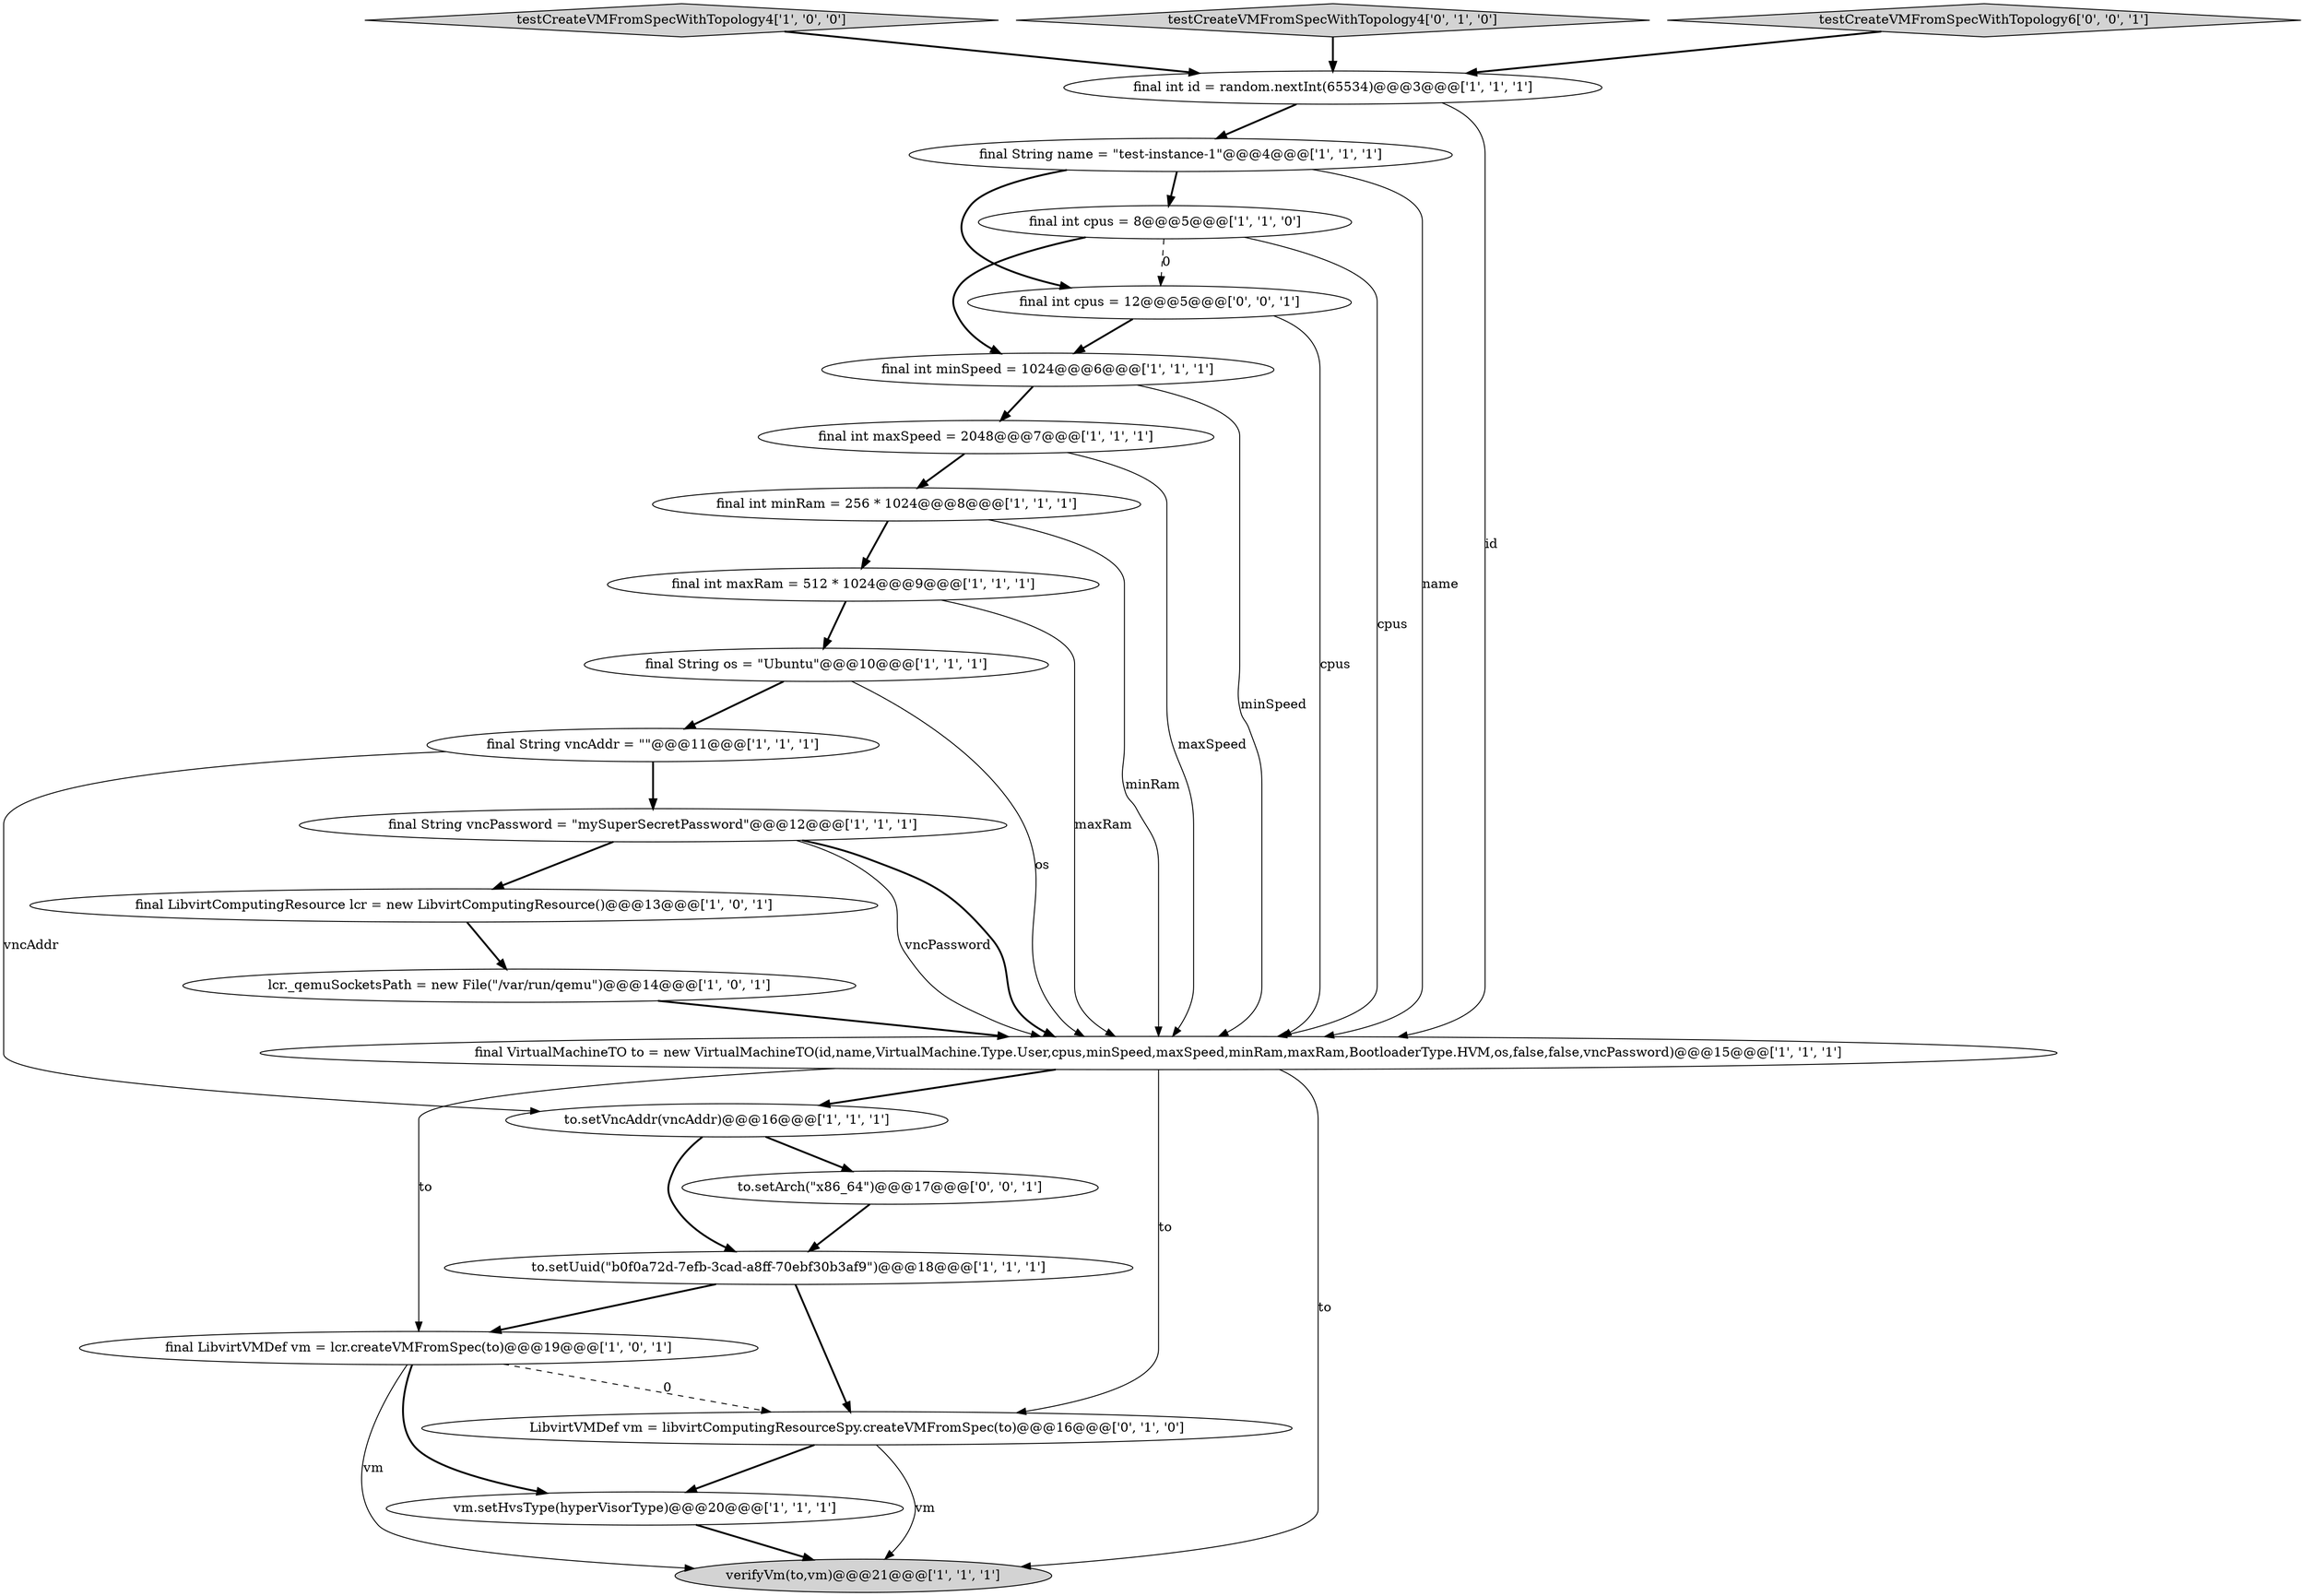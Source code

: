 digraph {
16 [style = filled, label = "to.setUuid(\"b0f0a72d-7efb-3cad-a8ff-70ebf30b3af9\")@@@18@@@['1', '1', '1']", fillcolor = white, shape = ellipse image = "AAA0AAABBB1BBB"];
9 [style = filled, label = "final int id = random.nextInt(65534)@@@3@@@['1', '1', '1']", fillcolor = white, shape = ellipse image = "AAA0AAABBB1BBB"];
7 [style = filled, label = "final String name = \"test-instance-1\"@@@4@@@['1', '1', '1']", fillcolor = white, shape = ellipse image = "AAA0AAABBB1BBB"];
3 [style = filled, label = "final VirtualMachineTO to = new VirtualMachineTO(id,name,VirtualMachine.Type.User,cpus,minSpeed,maxSpeed,minRam,maxRam,BootloaderType.HVM,os,false,false,vncPassword)@@@15@@@['1', '1', '1']", fillcolor = white, shape = ellipse image = "AAA0AAABBB1BBB"];
14 [style = filled, label = "to.setVncAddr(vncAddr)@@@16@@@['1', '1', '1']", fillcolor = white, shape = ellipse image = "AAA0AAABBB1BBB"];
13 [style = filled, label = "final int cpus = 8@@@5@@@['1', '1', '0']", fillcolor = white, shape = ellipse image = "AAA0AAABBB1BBB"];
10 [style = filled, label = "final int maxSpeed = 2048@@@7@@@['1', '1', '1']", fillcolor = white, shape = ellipse image = "AAA0AAABBB1BBB"];
2 [style = filled, label = "final String os = \"Ubuntu\"@@@10@@@['1', '1', '1']", fillcolor = white, shape = ellipse image = "AAA0AAABBB1BBB"];
21 [style = filled, label = "final int cpus = 12@@@5@@@['0', '0', '1']", fillcolor = white, shape = ellipse image = "AAA0AAABBB3BBB"];
8 [style = filled, label = "final int minRam = 256 * 1024@@@8@@@['1', '1', '1']", fillcolor = white, shape = ellipse image = "AAA0AAABBB1BBB"];
11 [style = filled, label = "final String vncAddr = \"\"@@@11@@@['1', '1', '1']", fillcolor = white, shape = ellipse image = "AAA0AAABBB1BBB"];
6 [style = filled, label = "lcr._qemuSocketsPath = new File(\"/var/run/qemu\")@@@14@@@['1', '0', '1']", fillcolor = white, shape = ellipse image = "AAA0AAABBB1BBB"];
0 [style = filled, label = "final int minSpeed = 1024@@@6@@@['1', '1', '1']", fillcolor = white, shape = ellipse image = "AAA0AAABBB1BBB"];
22 [style = filled, label = "to.setArch(\"x86_64\")@@@17@@@['0', '0', '1']", fillcolor = white, shape = ellipse image = "AAA0AAABBB3BBB"];
15 [style = filled, label = "testCreateVMFromSpecWithTopology4['1', '0', '0']", fillcolor = lightgray, shape = diamond image = "AAA0AAABBB1BBB"];
20 [style = filled, label = "testCreateVMFromSpecWithTopology4['0', '1', '0']", fillcolor = lightgray, shape = diamond image = "AAA0AAABBB2BBB"];
17 [style = filled, label = "final LibvirtVMDef vm = lcr.createVMFromSpec(to)@@@19@@@['1', '0', '1']", fillcolor = white, shape = ellipse image = "AAA0AAABBB1BBB"];
4 [style = filled, label = "final String vncPassword = \"mySuperSecretPassword\"@@@12@@@['1', '1', '1']", fillcolor = white, shape = ellipse image = "AAA0AAABBB1BBB"];
12 [style = filled, label = "final LibvirtComputingResource lcr = new LibvirtComputingResource()@@@13@@@['1', '0', '1']", fillcolor = white, shape = ellipse image = "AAA0AAABBB1BBB"];
1 [style = filled, label = "final int maxRam = 512 * 1024@@@9@@@['1', '1', '1']", fillcolor = white, shape = ellipse image = "AAA0AAABBB1BBB"];
5 [style = filled, label = "verifyVm(to,vm)@@@21@@@['1', '1', '1']", fillcolor = lightgray, shape = ellipse image = "AAA0AAABBB1BBB"];
18 [style = filled, label = "vm.setHvsType(hyperVisorType)@@@20@@@['1', '1', '1']", fillcolor = white, shape = ellipse image = "AAA0AAABBB1BBB"];
23 [style = filled, label = "testCreateVMFromSpecWithTopology6['0', '0', '1']", fillcolor = lightgray, shape = diamond image = "AAA0AAABBB3BBB"];
19 [style = filled, label = "LibvirtVMDef vm = libvirtComputingResourceSpy.createVMFromSpec(to)@@@16@@@['0', '1', '0']", fillcolor = white, shape = ellipse image = "AAA1AAABBB2BBB"];
23->9 [style = bold, label=""];
11->4 [style = bold, label=""];
3->14 [style = bold, label=""];
15->9 [style = bold, label=""];
7->3 [style = solid, label="name"];
14->16 [style = bold, label=""];
4->3 [style = solid, label="vncPassword"];
13->21 [style = dashed, label="0"];
1->3 [style = solid, label="maxRam"];
13->0 [style = bold, label=""];
2->11 [style = bold, label=""];
16->19 [style = bold, label=""];
18->5 [style = bold, label=""];
22->16 [style = bold, label=""];
10->8 [style = bold, label=""];
3->19 [style = solid, label="to"];
9->3 [style = solid, label="id"];
7->21 [style = bold, label=""];
17->5 [style = solid, label="vm"];
9->7 [style = bold, label=""];
8->1 [style = bold, label=""];
0->10 [style = bold, label=""];
7->13 [style = bold, label=""];
8->3 [style = solid, label="minRam"];
0->3 [style = solid, label="minSpeed"];
13->3 [style = solid, label="cpus"];
3->5 [style = solid, label="to"];
21->3 [style = solid, label="cpus"];
17->19 [style = dashed, label="0"];
6->3 [style = bold, label=""];
11->14 [style = solid, label="vncAddr"];
10->3 [style = solid, label="maxSpeed"];
4->12 [style = bold, label=""];
3->17 [style = solid, label="to"];
16->17 [style = bold, label=""];
20->9 [style = bold, label=""];
2->3 [style = solid, label="os"];
21->0 [style = bold, label=""];
19->18 [style = bold, label=""];
4->3 [style = bold, label=""];
1->2 [style = bold, label=""];
12->6 [style = bold, label=""];
19->5 [style = solid, label="vm"];
14->22 [style = bold, label=""];
17->18 [style = bold, label=""];
}
